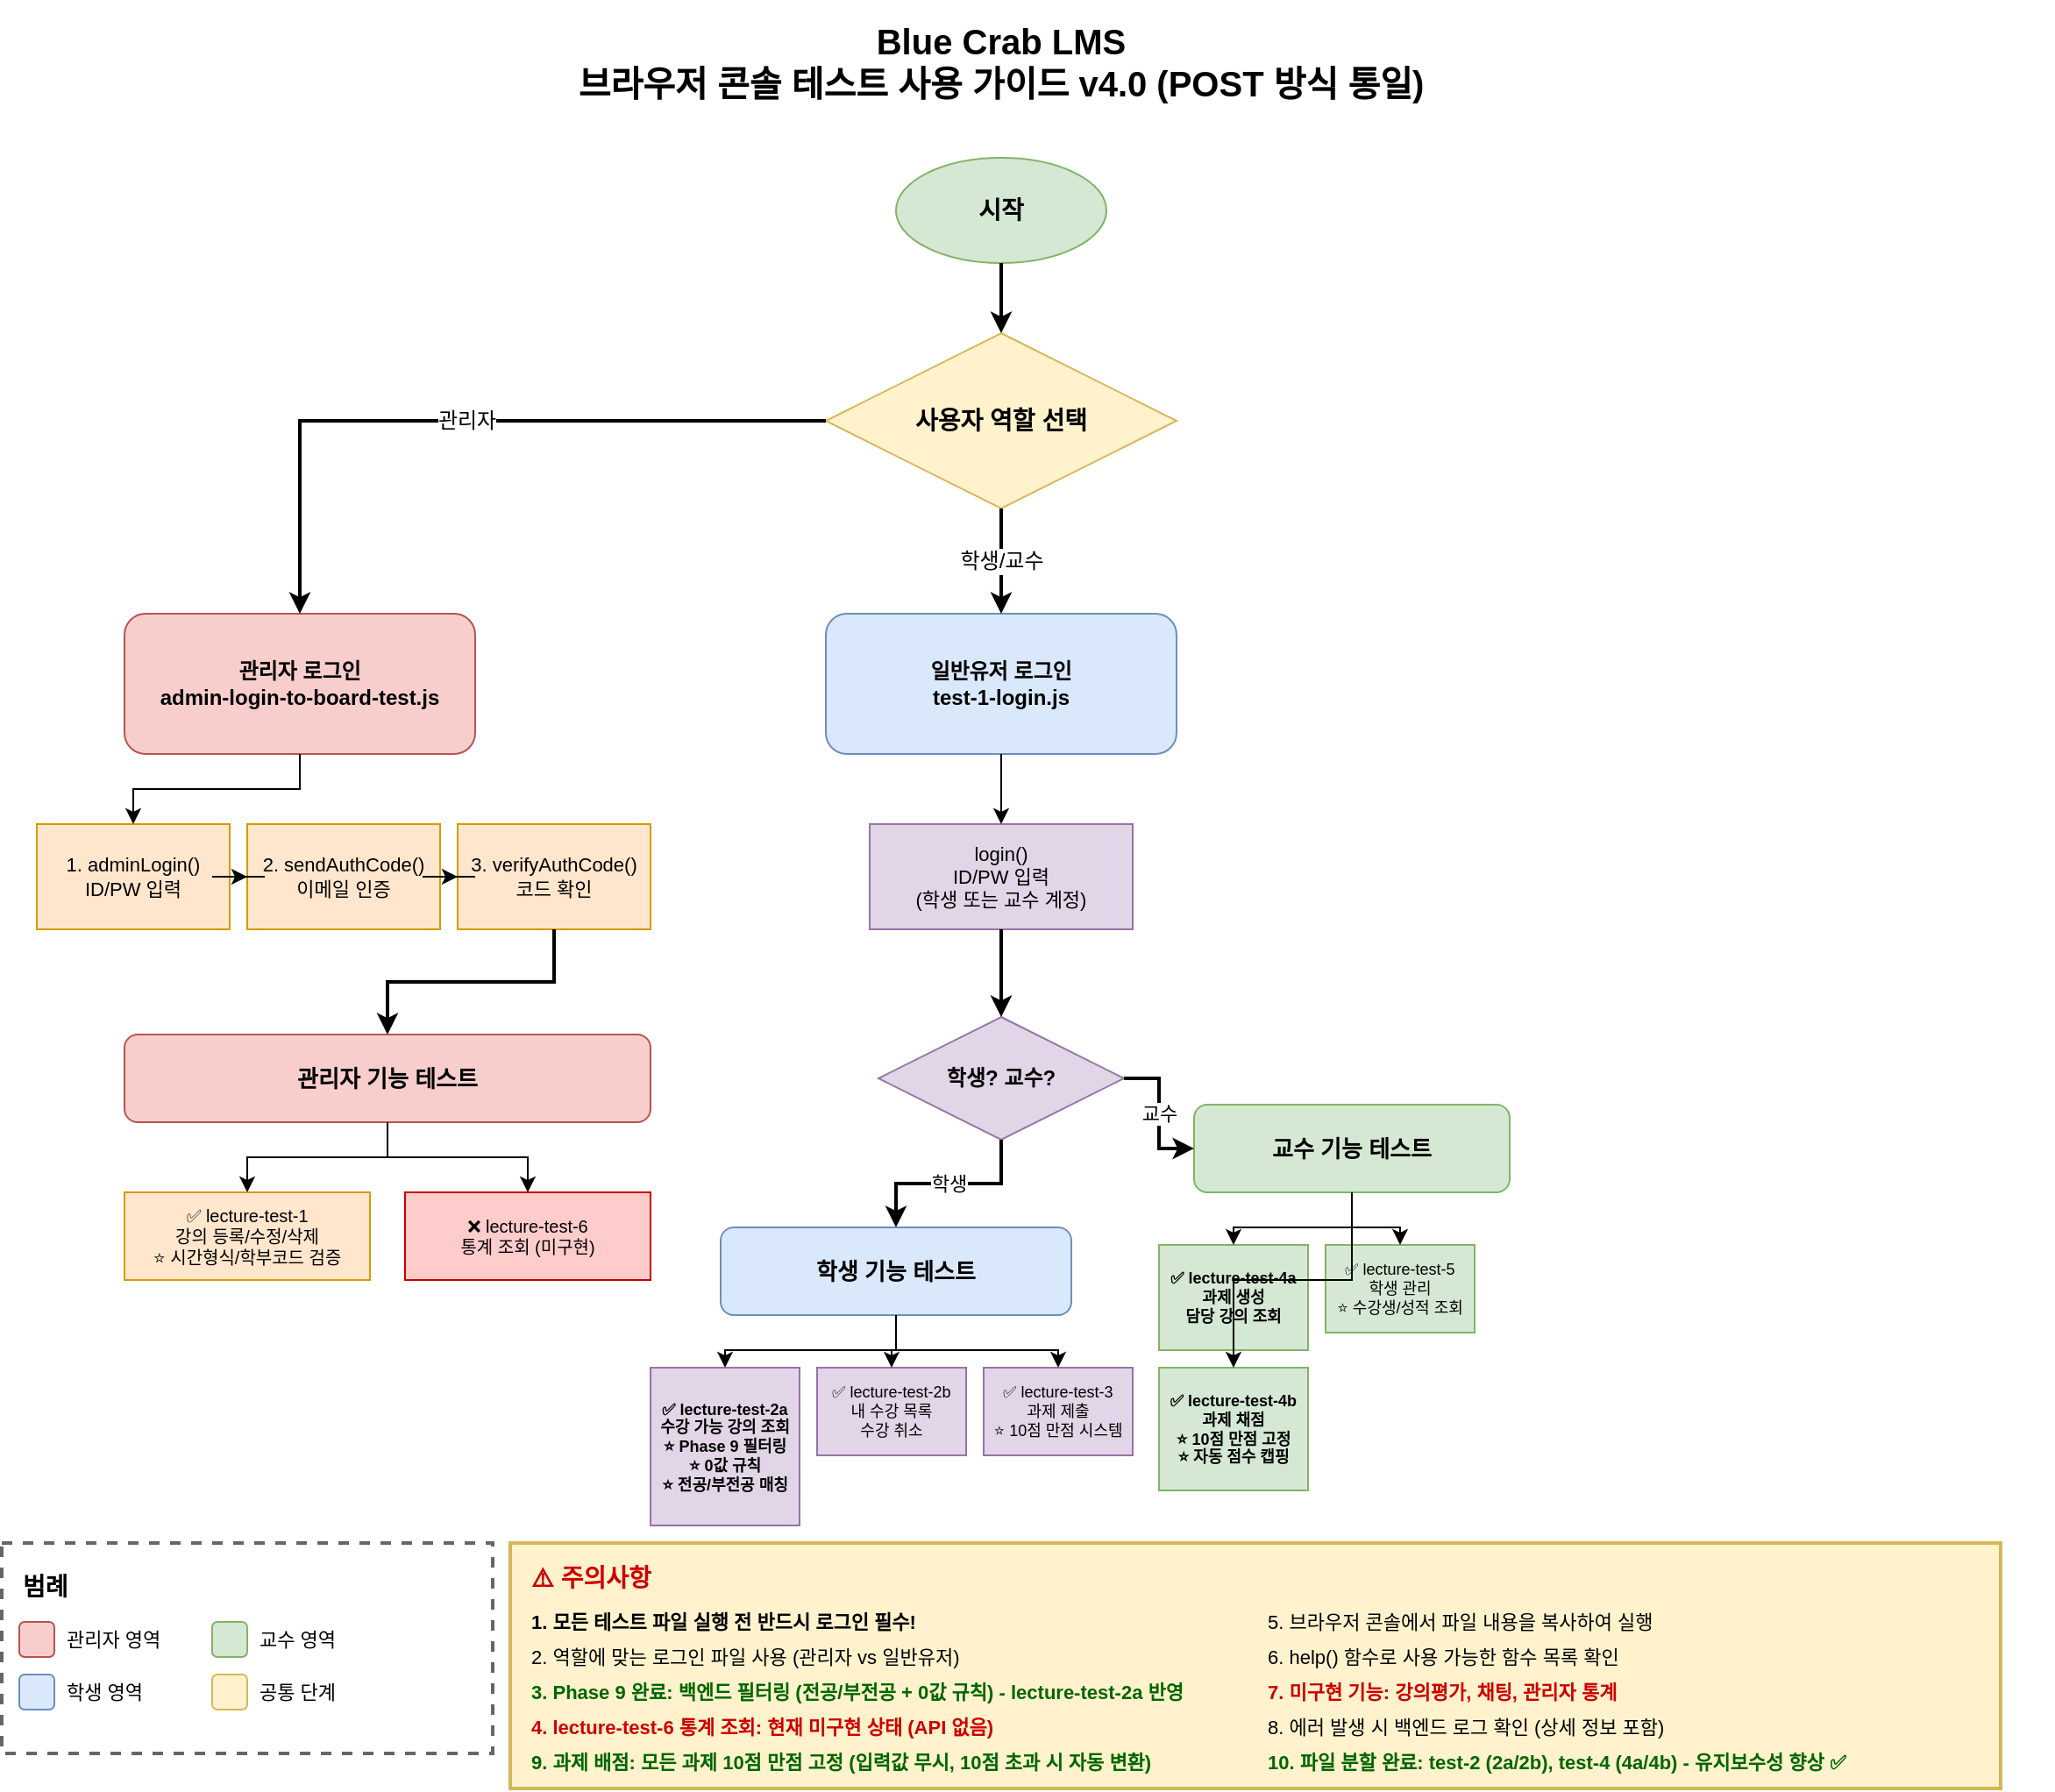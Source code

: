 <mxfile version="28.2.7">
  <diagram name="브라우저 콘솔 테스트 사용 흐름도" id="flow-diagram">
    <mxGraphModel dx="1426" dy="777" grid="1" gridSize="10" guides="1" tooltips="1" connect="1" arrows="1" fold="1" page="1" pageScale="1" pageWidth="1169" pageHeight="827" background="light-dark(#FFFFFF,#FFFFFF)" math="0" shadow="0">
      <root>
        <mxCell id="0" />
        <mxCell id="1" parent="0" />
        <mxCell id="title" value="Blue Crab LMS&#xa;브라우저 콘솔 테스트 사용 가이드 v4.0 (POST 방식 통일)" style="text;html=1;strokeColor=none;fillColor=default;align=center;verticalAlign=middle;whiteSpace=wrap;rounded=0;fontSize=20;fontStyle=1" parent="1" vertex="1">
          <mxGeometry x="250" y="10" width="660" height="70" as="geometry" />
        </mxCell>
        <mxCell id="start" value="시작" style="ellipse;whiteSpace=wrap;html=1;fillColor=#d5e8d4;strokeColor=#82b366;fontSize=14;fontStyle=1" parent="1" vertex="1">
          <mxGeometry x="520" y="100" width="120" height="60" as="geometry" />
        </mxCell>
        <mxCell id="role-select" value="사용자 역할 선택" style="rhombus;whiteSpace=wrap;html=1;fillColor=#fff2cc;strokeColor=#d6b656;fontSize=14;fontStyle=1" parent="1" vertex="1">
          <mxGeometry x="480" y="200" width="200" height="100" as="geometry" />
        </mxCell>
        <mxCell id="arrow1" value="" style="edgeStyle=orthogonalEdgeStyle;rounded=0;orthogonalLoop=1;jettySize=auto;html=1;strokeWidth=2;strokeColor=light-dark(#000000,#000000);" parent="1" source="start" target="role-select" edge="1">
          <mxGeometry relative="1" as="geometry" />
        </mxCell>
        <mxCell id="admin-login" value="관리자 로그인&#xa;admin-login-to-board-test.js" style="rounded=1;whiteSpace=wrap;html=1;fillColor=#f8cecc;strokeColor=#b85450;fontSize=12;fontStyle=1" parent="1" vertex="1">
          <mxGeometry x="80" y="360" width="200" height="80" as="geometry" />
        </mxCell>
        <mxCell id="arrow-admin" value="관리자" style="edgeStyle=orthogonalEdgeStyle;rounded=0;orthogonalLoop=1;jettySize=auto;html=1;strokeWidth=2;fontSize=12;strokeColor=light-dark(#000000,#000000);" parent="1" source="role-select" target="admin-login" edge="1">
          <mxGeometry relative="1" as="geometry" />
        </mxCell>
        <mxCell id="user-login" value="일반유저 로그인&#xa;test-1-login.js" style="rounded=1;whiteSpace=wrap;html=1;fillColor=#dae8fc;strokeColor=#6c8ebf;fontSize=12;fontStyle=1" parent="1" vertex="1">
          <mxGeometry x="480" y="360" width="200" height="80" as="geometry" />
        </mxCell>
        <mxCell id="arrow-student" value="학생/교수" style="edgeStyle=orthogonalEdgeStyle;rounded=0;orthogonalLoop=1;jettySize=auto;html=1;strokeWidth=2;fontSize=12;strokeColor=light-dark(#000000,#000000);" parent="1" source="role-select" target="user-login" edge="1">
          <mxGeometry relative="1" as="geometry" />
        </mxCell>
        <mxCell id="admin-step1" value="1. adminLogin()&#xa;ID/PW 입력" style="rounded=0;whiteSpace=wrap;html=1;fillColor=#ffe6cc;strokeColor=#d79b00;fontSize=11" parent="1" vertex="1">
          <mxGeometry x="30" y="480" width="110" height="60" as="geometry" />
        </mxCell>
        <mxCell id="admin-step2" value="2. sendAuthCode()&#xa;이메일 인증" style="rounded=0;whiteSpace=wrap;html=1;fillColor=#ffe6cc;strokeColor=#d79b00;fontSize=11" parent="1" vertex="1">
          <mxGeometry x="150" y="480" width="110" height="60" as="geometry" />
        </mxCell>
        <mxCell id="admin-step3" value="3. verifyAuthCode()&#xa;코드 확인" style="rounded=0;whiteSpace=wrap;html=1;fillColor=#ffe6cc;strokeColor=#d79b00;fontSize=11" parent="1" vertex="1">
          <mxGeometry x="270" y="480" width="110" height="60" as="geometry" />
        </mxCell>
        <mxCell id="arrow-admin-step1" value="" style="edgeStyle=orthogonalEdgeStyle;rounded=0;orthogonalLoop=1;jettySize=auto;html=1;strokeWidth=1;strokeColor=light-dark(#000000,#000000);" parent="1" source="admin-login" target="admin-step1" edge="1">
          <mxGeometry relative="1" as="geometry" />
        </mxCell>
        <mxCell id="arrow-admin-step2" value="" style="edgeStyle=orthogonalEdgeStyle;rounded=0;orthogonalLoop=1;jettySize=auto;html=1;strokeWidth=1;strokeColor=light-dark(#000000,#000000);" parent="1" source="admin-step1" target="admin-step2" edge="1">
          <mxGeometry relative="1" as="geometry" />
        </mxCell>
        <mxCell id="arrow-admin-step3" value="" style="edgeStyle=orthogonalEdgeStyle;rounded=0;orthogonalLoop=1;jettySize=auto;html=1;strokeWidth=1;strokeColor=light-dark(#000000,#000000);" parent="1" source="admin-step2" target="admin-step3" edge="1">
          <mxGeometry relative="1" as="geometry" />
        </mxCell>
        <mxCell id="user-step" value="login()&#xa;ID/PW 입력&#xa;(학생 또는 교수 계정)" style="rounded=0;whiteSpace=wrap;html=1;fillColor=#e1d5e7;strokeColor=#9673a6;fontSize=11" parent="1" vertex="1">
          <mxGeometry x="505" y="480" width="150" height="60" as="geometry" />
        </mxCell>
        <mxCell id="arrow-user-step" value="" style="edgeStyle=orthogonalEdgeStyle;rounded=0;orthogonalLoop=1;jettySize=auto;html=1;strokeWidth=1;strokeColor=light-dark(#000000,#000000);" parent="1" source="user-login" target="user-step" edge="1">
          <mxGeometry relative="1" as="geometry" />
        </mxCell>
        <mxCell id="admin-features" value="관리자 기능 테스트" style="rounded=1;whiteSpace=wrap;html=1;fillColor=#f8cecc;strokeColor=#b85450;fontSize=13;fontStyle=1" parent="1" vertex="1">
          <mxGeometry x="80" y="600" width="300" height="50" as="geometry" />
        </mxCell>
        <mxCell id="arrow-admin-features" value="" style="edgeStyle=orthogonalEdgeStyle;rounded=0;orthogonalLoop=1;jettySize=auto;html=1;strokeWidth=2;strokeColor=light-dark(#000000,#000000);" parent="1" source="admin-step3" target="admin-features" edge="1">
          <mxGeometry relative="1" as="geometry" />
        </mxCell>
        <mxCell id="admin-test1" value="✅ lecture-test-1&#xa;강의 등록/수정/삭제&#xa;⭐ 시간형식/학부코드 검증" style="rounded=0;whiteSpace=wrap;html=1;fillColor=#ffe6cc;strokeColor=#d79b00;fontSize=10" parent="1" vertex="1">
          <mxGeometry x="80" y="690" width="140" height="50" as="geometry" />
        </mxCell>
        <mxCell id="admin-test6" value="❌ lecture-test-6&#xa;통계 조회 (미구현)" style="rounded=0;whiteSpace=wrap;html=1;fillColor=#ffcccc;strokeColor=#cc0000;fontSize=10" parent="1" vertex="1">
          <mxGeometry x="240" y="690" width="140" height="50" as="geometry" />
        </mxCell>
        <mxCell id="arrow-admin-test1" value="" style="edgeStyle=orthogonalEdgeStyle;rounded=0;orthogonalLoop=1;jettySize=auto;html=1;strokeWidth=1;strokeColor=light-dark(#000000,#000000);" parent="1" source="admin-features" target="admin-test1" edge="1">
          <mxGeometry relative="1" as="geometry" />
        </mxCell>
        <mxCell id="arrow-admin-test6" value="" style="edgeStyle=orthogonalEdgeStyle;rounded=0;orthogonalLoop=1;jettySize=auto;html=1;strokeWidth=1;strokeColor=light-dark(#000000,#000000);" parent="1" source="admin-features" target="admin-test6" edge="1">
          <mxGeometry relative="1" as="geometry" />
        </mxCell>
        <mxCell id="user-role-select" value="학생? 교수?" style="rhombus;whiteSpace=wrap;html=1;fillColor=#e1d5e7;strokeColor=#9673a6;fontSize=12;fontStyle=1" parent="1" vertex="1">
          <mxGeometry x="510" y="590" width="140" height="70" as="geometry" />
        </mxCell>
        <mxCell id="arrow-user-role" value="" style="edgeStyle=orthogonalEdgeStyle;rounded=0;orthogonalLoop=1;jettySize=auto;html=1;strokeWidth=2;strokeColor=light-dark(#000000,#000000);" parent="1" source="user-step" target="user-role-select" edge="1">
          <mxGeometry relative="1" as="geometry" />
        </mxCell>
        <mxCell id="student-features" value="학생 기능 테스트" style="rounded=1;whiteSpace=wrap;html=1;fillColor=#dae8fc;strokeColor=#6c8ebf;fontSize=13;fontStyle=1" parent="1" vertex="1">
          <mxGeometry x="420" y="710" width="200" height="50" as="geometry" />
        </mxCell>
        <mxCell id="arrow-student-features" value="학생" style="edgeStyle=orthogonalEdgeStyle;rounded=0;orthogonalLoop=1;jettySize=auto;html=1;strokeWidth=2;fontSize=11;strokeColor=light-dark(#000000,#000000);" parent="1" source="user-role-select" target="student-features" edge="1">
          <mxGeometry relative="1" as="geometry" />
        </mxCell>
        <mxCell id="student-test2a" value="✅ lecture-test-2a&#xa;수강 가능 강의 조회&#xa;⭐ Phase 9 필터링&#xa;⭐ 0값 규칙&#xa;⭐ 전공/부전공 매칭" style="rounded=0;whiteSpace=wrap;html=1;fillColor=#e1d5e7;strokeColor=#9673a6;fontSize=9;fontStyle=1" parent="1" vertex="1">
          <mxGeometry x="380" y="790" width="85" height="90" as="geometry" />
        </mxCell>
        <mxCell id="student-test2b" value="✅ lecture-test-2b&#xa;내 수강 목록&#xa;수강 취소" style="rounded=0;whiteSpace=wrap;html=1;fillColor=#e1d5e7;strokeColor=#9673a6;fontSize=9" parent="1" vertex="1">
          <mxGeometry x="475" y="790" width="85" height="50" as="geometry" />
        </mxCell>
        <mxCell id="student-test3" value="✅ lecture-test-3&#xa;과제 제출&#xa;⭐ 10점 만점 시스템" style="rounded=0;whiteSpace=wrap;html=1;fillColor=#e1d5e7;strokeColor=#9673a6;fontSize=9" parent="1" vertex="1">
          <mxGeometry x="570" y="790" width="85" height="50" as="geometry" />
        </mxCell>
        <mxCell id="arrow-student-test2a" value="" style="edgeStyle=orthogonalEdgeStyle;rounded=0;orthogonalLoop=1;jettySize=auto;html=1;strokeWidth=1;strokeColor=light-dark(#000000,#000000);" parent="1" source="student-features" target="student-test2a" edge="1">
          <mxGeometry relative="1" as="geometry" />
        </mxCell>
        <mxCell id="arrow-student-test2b" value="" style="edgeStyle=orthogonalEdgeStyle;rounded=0;orthogonalLoop=1;jettySize=auto;html=1;strokeWidth=1;strokeColor=light-dark(#000000,#000000);" parent="1" source="student-features" target="student-test2b" edge="1">
          <mxGeometry relative="1" as="geometry" />
        </mxCell>
        <mxCell id="arrow-student-test3" value="" style="edgeStyle=orthogonalEdgeStyle;rounded=0;orthogonalLoop=1;jettySize=auto;html=1;strokeWidth=1;strokeColor=light-dark(#000000,#000000);" parent="1" source="student-features" target="student-test3" edge="1">
          <mxGeometry relative="1" as="geometry" />
        </mxCell>
        <mxCell id="prof-features" value="교수 기능 테스트" style="rounded=1;whiteSpace=wrap;html=1;fillColor=#d5e8d4;strokeColor=#82b366;fontSize=13;fontStyle=1" parent="1" vertex="1">
          <mxGeometry x="690" y="640" width="180" height="50" as="geometry" />
        </mxCell>
        <mxCell id="arrow-prof-features" value="교수" style="edgeStyle=orthogonalEdgeStyle;rounded=0;orthogonalLoop=1;jettySize=auto;html=1;strokeWidth=2;fontSize=11;strokeColor=light-dark(#000000,#000000);" parent="1" source="user-role-select" target="prof-features" edge="1">
          <mxGeometry relative="1" as="geometry" />
        </mxCell>
        <mxCell id="prof-test4a" value="✅ lecture-test-4a&#xa;과제 생성&#xa;담당 강의 조회" style="rounded=0;whiteSpace=wrap;html=1;fillColor=#d5e8d4;strokeColor=#82b366;fontSize=9;fontStyle=1" parent="1" vertex="1">
          <mxGeometry x="670" y="720" width="85" height="60" as="geometry" />
        </mxCell>
        <mxCell id="prof-test4b" value="✅ lecture-test-4b&#xa;과제 채점&#xa;⭐ 10점 만점 고정&#xa;⭐ 자동 점수 캡핑" style="rounded=0;whiteSpace=wrap;html=1;fillColor=#d5e8d4;strokeColor=#82b366;fontSize=9;fontStyle=1" parent="1" vertex="1">
          <mxGeometry x="670" y="790" width="85" height="70" as="geometry" />
        </mxCell>
        <mxCell id="prof-test5" value="✅ lecture-test-5&#xa;학생 관리&#xa;⭐ 수강생/성적 조회" style="rounded=0;whiteSpace=wrap;html=1;fillColor=#d5e8d4;strokeColor=#82b366;fontSize=9" parent="1" vertex="1">
          <mxGeometry x="765" y="720" width="85" height="50" as="geometry" />
        </mxCell>
        <mxCell id="arrow-prof-test4a" value="" style="edgeStyle=orthogonalEdgeStyle;rounded=0;orthogonalLoop=1;jettySize=auto;html=1;strokeWidth=1;strokeColor=light-dark(#000000,#000000);" parent="1" source="prof-features" target="prof-test4a" edge="1">
          <mxGeometry relative="1" as="geometry" />
        </mxCell>
        <mxCell id="arrow-prof-test4b" value="" style="edgeStyle=orthogonalEdgeStyle;rounded=0;orthogonalLoop=1;jettySize=auto;html=1;strokeWidth=1;strokeColor=light-dark(#000000,#000000);" parent="1" source="prof-features" target="prof-test4b" edge="1">
          <mxGeometry relative="1" as="geometry" />
        </mxCell>
        <mxCell id="arrow-prof-test5" value="" style="edgeStyle=orthogonalEdgeStyle;rounded=0;orthogonalLoop=1;jettySize=auto;html=1;strokeWidth=1;strokeColor=light-dark(#000000,#000000);" parent="1" source="prof-features" target="prof-test5" edge="1">
          <mxGeometry relative="1" as="geometry" />
        </mxCell>
        <mxCell id="legend-box" value="" style="rounded=0;whiteSpace=wrap;html=1;fillColor=light-dark(#FFFFFF,#555555);strokeColor=#666666;strokeWidth=2;dashed=1;fontColor=light-dark(#000000,#000000);labelBackgroundColor=none;" parent="1" vertex="1">
          <mxGeometry x="10" y="890" width="280" height="120" as="geometry" />
        </mxCell>
        <mxCell id="legend-title" value="범례" style="text;html=1;strokeColor=none;fillColor=none;align=left;verticalAlign=middle;whiteSpace=wrap;rounded=0;fontSize=14;fontStyle=1" parent="1" vertex="1">
          <mxGeometry x="20" y="900" width="60" height="30" as="geometry" />
        </mxCell>
        <mxCell id="legend-admin" value="" style="rounded=1;whiteSpace=wrap;html=1;fillColor=#f8cecc;strokeColor=#b85450;" parent="1" vertex="1">
          <mxGeometry x="20" y="935" width="20" height="20" as="geometry" />
        </mxCell>
        <mxCell id="legend-admin-text" value="관리자 영역" style="text;html=1;strokeColor=none;fillColor=none;align=left;verticalAlign=middle;whiteSpace=wrap;rounded=0;fontSize=11" parent="1" vertex="1">
          <mxGeometry x="45" y="932" width="80" height="26" as="geometry" />
        </mxCell>
        <mxCell id="legend-student" value="" style="rounded=1;whiteSpace=wrap;html=1;fillColor=#dae8fc;strokeColor=#6c8ebf;" parent="1" vertex="1">
          <mxGeometry x="20" y="965" width="20" height="20" as="geometry" />
        </mxCell>
        <mxCell id="legend-student-text" value="학생 영역" style="text;html=1;strokeColor=none;fillColor=none;align=left;verticalAlign=middle;whiteSpace=wrap;rounded=0;fontSize=11" parent="1" vertex="1">
          <mxGeometry x="45" y="962" width="80" height="26" as="geometry" />
        </mxCell>
        <mxCell id="legend-prof" value="" style="rounded=1;whiteSpace=wrap;html=1;fillColor=#d5e8d4;strokeColor=#82b366;" parent="1" vertex="1">
          <mxGeometry x="130" y="935" width="20" height="20" as="geometry" />
        </mxCell>
        <mxCell id="legend-prof-text" value="교수 영역" style="text;html=1;align=left;verticalAlign=middle;whiteSpace=wrap;rounded=0;fontSize=11" parent="1" vertex="1">
          <mxGeometry x="155" y="932" width="80" height="26" as="geometry" />
        </mxCell>
        <mxCell id="legend-common" value="" style="rounded=1;whiteSpace=wrap;html=1;fillColor=#fff2cc;strokeColor=#d6b656;" parent="1" vertex="1">
          <mxGeometry x="130" y="965" width="20" height="20" as="geometry" />
        </mxCell>
        <mxCell id="legend-common-text" value="공통 단계" style="text;html=1;strokeColor=none;fillColor=none;align=left;verticalAlign=middle;whiteSpace=wrap;rounded=0;fontSize=11" parent="1" vertex="1">
          <mxGeometry x="155" y="962" width="80" height="26" as="geometry" />
        </mxCell>
        <mxCell id="notice-box" value="" style="rounded=0;whiteSpace=wrap;html=1;fillColor=#fff2cc;strokeColor=#d6b656;strokeWidth=2" parent="1" vertex="1">
          <mxGeometry x="300" y="890" width="850" height="140" as="geometry" />
        </mxCell>
        <mxCell id="notice-title" value="⚠️ 주의사항" style="text;html=1;strokeColor=none;fillColor=none;align=left;verticalAlign=middle;whiteSpace=wrap;rounded=0;fontSize=14;fontStyle=1;fontColor=#CC0000" parent="1" vertex="1">
          <mxGeometry x="310" y="895" width="120" height="30" as="geometry" />
        </mxCell>
        <mxCell id="notice-1" value="1. 모든 테스트 파일 실행 전 반드시 로그인 필수!" style="text;html=1;strokeColor=none;fillColor=none;align=left;verticalAlign=middle;whiteSpace=wrap;rounded=0;fontSize=11;fontStyle=1" parent="1" vertex="1">
          <mxGeometry x="310" y="925" width="350" height="20" as="geometry" />
        </mxCell>
        <mxCell id="notice-2" value="2. 역할에 맞는 로그인 파일 사용 (관리자 vs 일반유저)" style="text;html=1;strokeColor=none;fillColor=none;align=left;verticalAlign=middle;whiteSpace=wrap;rounded=0;fontSize=11" parent="1" vertex="1">
          <mxGeometry x="310" y="945" width="400" height="20" as="geometry" />
        </mxCell>
        <mxCell id="notice-3" value="3. Phase 9 완료: 백엔드 필터링 (전공/부전공 + 0값 규칙) - lecture-test-2a 반영" style="text;html=1;strokeColor=none;fillColor=none;align=left;verticalAlign=middle;whiteSpace=wrap;rounded=0;fontSize=11;fontStyle=1;fontColor=#006600" parent="1" vertex="1">
          <mxGeometry x="310" y="965" width="450" height="20" as="geometry" />
        </mxCell>
        <mxCell id="notice-4" value="4. lecture-test-6 통계 조회: 현재 미구현 상태 (API 없음)" style="text;html=1;strokeColor=none;fillColor=none;align=left;verticalAlign=middle;whiteSpace=wrap;rounded=0;fontSize=11;fontColor=#cc0000;fontStyle=1" parent="1" vertex="1">
          <mxGeometry x="310" y="985" width="450" height="20" as="geometry" />
        </mxCell>
        <mxCell id="notice-5" value="5. 브라우저 콘솔에서 파일 내용을 복사하여 실행" style="text;html=1;strokeColor=none;fillColor=none;align=left;verticalAlign=middle;whiteSpace=wrap;rounded=0;fontSize=11" parent="1" vertex="1">
          <mxGeometry x="730" y="925" width="330" height="20" as="geometry" />
        </mxCell>
        <mxCell id="notice-6" value="6. help() 함수로 사용 가능한 함수 목록 확인" style="text;html=1;strokeColor=none;fillColor=none;align=left;verticalAlign=middle;whiteSpace=wrap;rounded=0;fontSize=11" parent="1" vertex="1">
          <mxGeometry x="730" y="945" width="330" height="20" as="geometry" />
        </mxCell>
        <mxCell id="notice-7" value="7. 미구현 기능: 강의평가, 채팅, 관리자 통계" style="text;html=1;strokeColor=none;fillColor=none;align=left;verticalAlign=middle;whiteSpace=wrap;rounded=0;fontSize=11;fontColor=#cc0000;fontStyle=1" parent="1" vertex="1">
          <mxGeometry x="730" y="965" width="340" height="20" as="geometry" />
        </mxCell>
        <mxCell id="notice-8" value="8. 에러 발생 시 백엔드 로그 확인 (상세 정보 포함)" style="text;html=1;strokeColor=none;fillColor=none;align=left;verticalAlign=middle;whiteSpace=wrap;rounded=0;fontSize=11" parent="1" vertex="1">
          <mxGeometry x="730" y="985" width="340" height="20" as="geometry" />
        </mxCell>
        <mxCell id="notice-9" value="9. 과제 배점: 모든 과제 10점 만점 고정 (입력값 무시, 10점 초과 시 자동 변환)" style="text;html=1;strokeColor=none;fillColor=none;align=left;verticalAlign=middle;whiteSpace=wrap;rounded=0;fontSize=11;fontColor=#006600;fontStyle=1" parent="1" vertex="1">
          <mxGeometry x="310" y="1005" width="550" height="20" as="geometry" />
        </mxCell>
        <mxCell id="notice-10" value="10. 파일 분할 완료: test-2 (2a/2b), test-4 (4a/4b) - 유지보수성 향상 ✅" style="text;html=1;strokeColor=none;fillColor=none;align=left;verticalAlign=middle;whiteSpace=wrap;rounded=0;fontSize=11;fontColor=#006600;fontStyle=1" parent="1" vertex="1">
          <mxGeometry x="730" y="1005" width="450" height="20" as="geometry" />
        </mxCell>
      </root>
    </mxGraphModel>
  </diagram>
</mxfile>
